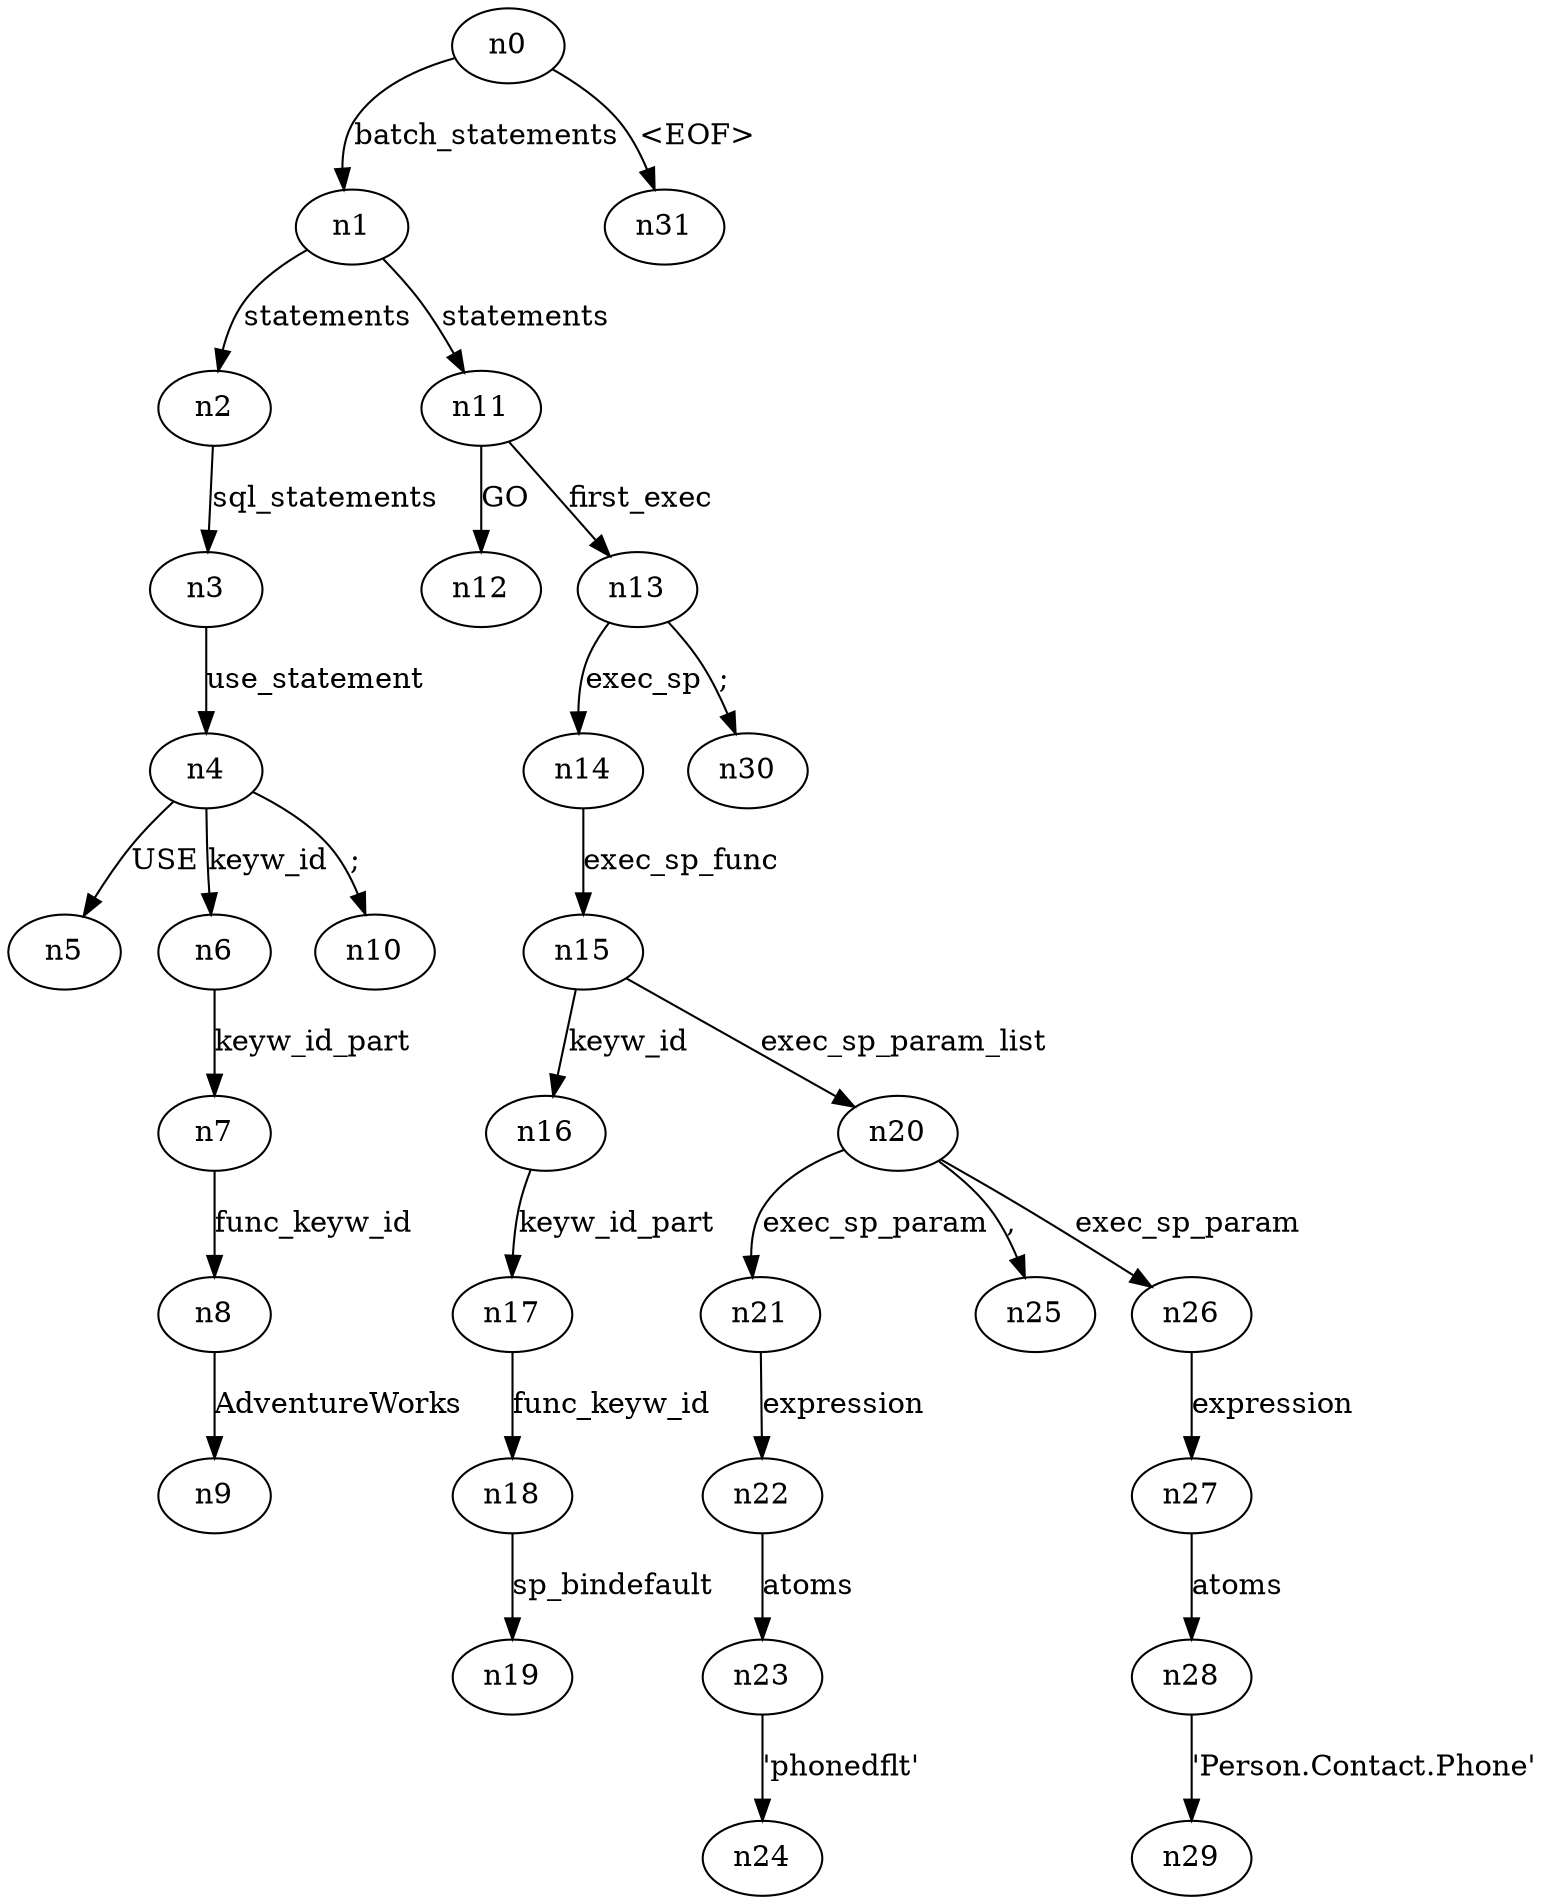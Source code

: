 digraph ParseTree {
  n0 -> n1 [label="batch_statements"];
  n1 -> n2 [label="statements"];
  n2 -> n3 [label="sql_statements"];
  n3 -> n4 [label="use_statement"];
  n4 -> n5 [label="USE"];
  n4 -> n6 [label="keyw_id"];
  n6 -> n7 [label="keyw_id_part"];
  n7 -> n8 [label="func_keyw_id"];
  n8 -> n9 [label="AdventureWorks"];
  n4 -> n10 [label=";"];
  n1 -> n11 [label="statements"];
  n11 -> n12 [label="GO"];
  n11 -> n13 [label="first_exec"];
  n13 -> n14 [label="exec_sp"];
  n14 -> n15 [label="exec_sp_func"];
  n15 -> n16 [label="keyw_id"];
  n16 -> n17 [label="keyw_id_part"];
  n17 -> n18 [label="func_keyw_id"];
  n18 -> n19 [label="sp_bindefault"];
  n15 -> n20 [label="exec_sp_param_list"];
  n20 -> n21 [label="exec_sp_param"];
  n21 -> n22 [label="expression"];
  n22 -> n23 [label="atoms"];
  n23 -> n24 [label="'phonedflt'"];
  n20 -> n25 [label=","];
  n20 -> n26 [label="exec_sp_param"];
  n26 -> n27 [label="expression"];
  n27 -> n28 [label="atoms"];
  n28 -> n29 [label="'Person.Contact.Phone'"];
  n13 -> n30 [label=";"];
  n0 -> n31 [label="<EOF>"];
}